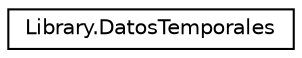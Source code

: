 digraph "Graphical Class Hierarchy"
{
 // INTERACTIVE_SVG=YES
 // LATEX_PDF_SIZE
  edge [fontname="Helvetica",fontsize="10",labelfontname="Helvetica",labelfontsize="10"];
  node [fontname="Helvetica",fontsize="10",shape=record];
  rankdir="LR";
  Node0 [label="Library.DatosTemporales",height=0.2,width=0.4,color="black", fillcolor="white", style="filled",URL="$classLibrary_1_1DatosTemporales.html",tooltip="Datos temporales del usuario."];
}
